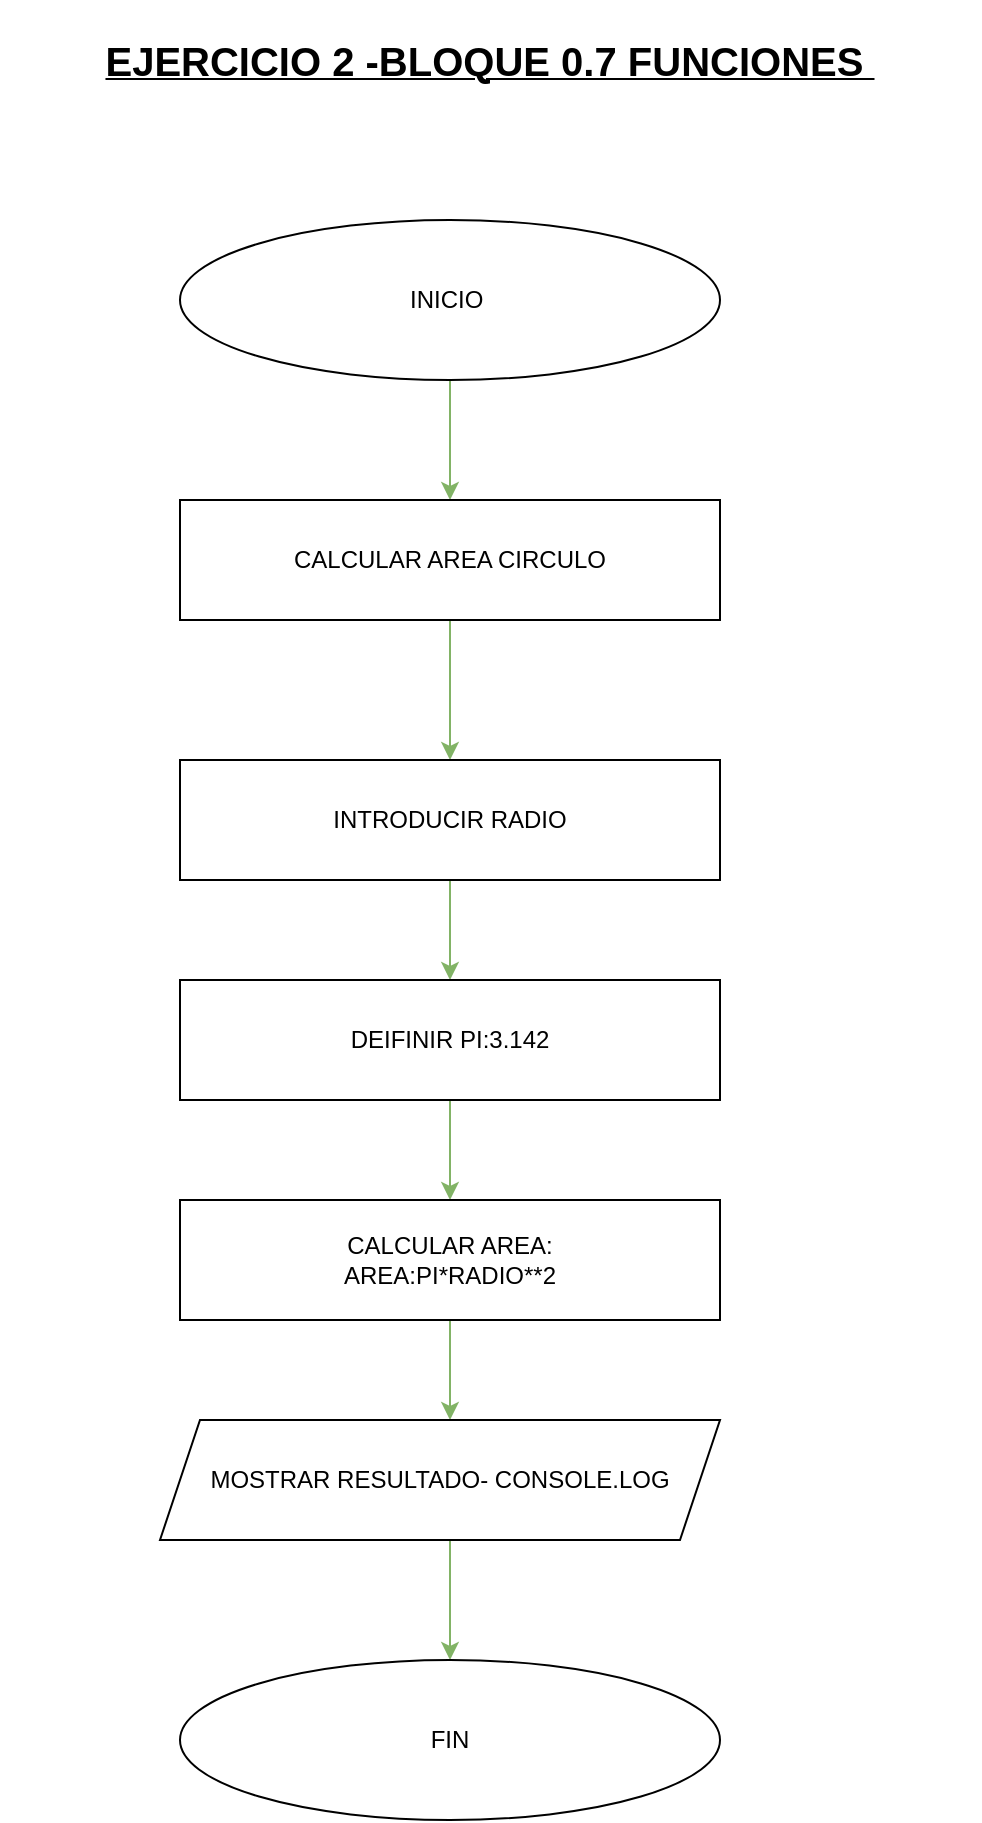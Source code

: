 <mxfile version="24.8.3">
  <diagram name="Página-1" id="1E35SbEjMTBIEaKsXdNN">
    <mxGraphModel dx="2074" dy="1146" grid="1" gridSize="10" guides="1" tooltips="1" connect="1" arrows="1" fold="1" page="1" pageScale="1" pageWidth="827" pageHeight="1169" math="0" shadow="0">
      <root>
        <mxCell id="0" />
        <mxCell id="1" parent="0" />
        <mxCell id="v6CqOVXgcVpG07NlfkmI-2" style="edgeStyle=orthogonalEdgeStyle;rounded=0;orthogonalLoop=1;jettySize=auto;html=1;fillColor=#d5e8d4;strokeColor=#82b366;exitX=0.5;exitY=1;exitDx=0;exitDy=0;" parent="1" source="JtJrpRm_SryzvuRWtB3y-2" target="v6CqOVXgcVpG07NlfkmI-3" edge="1">
          <mxGeometry relative="1" as="geometry">
            <mxPoint x="375" y="430" as="targetPoint" />
            <mxPoint x="375" y="360" as="sourcePoint" />
          </mxGeometry>
        </mxCell>
        <mxCell id="v6CqOVXgcVpG07NlfkmI-13" style="edgeStyle=orthogonalEdgeStyle;rounded=0;orthogonalLoop=1;jettySize=auto;html=1;fillColor=#d5e8d4;strokeColor=#82b366;" parent="1" source="v6CqOVXgcVpG07NlfkmI-3" edge="1">
          <mxGeometry relative="1" as="geometry">
            <mxPoint x="375" y="510" as="targetPoint" />
          </mxGeometry>
        </mxCell>
        <mxCell id="v6CqOVXgcVpG07NlfkmI-3" value="INTRODUCIR RADIO" style="rounded=0;whiteSpace=wrap;html=1;" parent="1" vertex="1">
          <mxGeometry x="240" y="400" width="270" height="60" as="geometry" />
        </mxCell>
        <mxCell id="v6CqOVXgcVpG07NlfkmI-11" style="edgeStyle=orthogonalEdgeStyle;rounded=0;orthogonalLoop=1;jettySize=auto;html=1;fillColor=#d5e8d4;strokeColor=#82b366;" parent="1" source="v6CqOVXgcVpG07NlfkmI-6" edge="1">
          <mxGeometry relative="1" as="geometry">
            <mxPoint x="375" y="620" as="targetPoint" />
          </mxGeometry>
        </mxCell>
        <mxCell id="v6CqOVXgcVpG07NlfkmI-6" value="DEIFINIR PI:3.142" style="rounded=0;whiteSpace=wrap;html=1;" parent="1" vertex="1">
          <mxGeometry x="240" y="510" width="270" height="60" as="geometry" />
        </mxCell>
        <mxCell id="v6CqOVXgcVpG07NlfkmI-12" style="edgeStyle=orthogonalEdgeStyle;rounded=0;orthogonalLoop=1;jettySize=auto;html=1;fillColor=#d5e8d4;strokeColor=#82b366;" parent="1" edge="1">
          <mxGeometry relative="1" as="geometry">
            <mxPoint x="375" y="680" as="sourcePoint" />
            <mxPoint x="375" y="730" as="targetPoint" />
          </mxGeometry>
        </mxCell>
        <mxCell id="v6CqOVXgcVpG07NlfkmI-17" style="edgeStyle=orthogonalEdgeStyle;rounded=0;orthogonalLoop=1;jettySize=auto;html=1;fillColor=#d5e8d4;strokeColor=#82b366;" parent="1" edge="1">
          <mxGeometry relative="1" as="geometry">
            <mxPoint x="375" y="850" as="targetPoint" />
            <mxPoint x="375" y="790" as="sourcePoint" />
          </mxGeometry>
        </mxCell>
        <mxCell id="v6CqOVXgcVpG07NlfkmI-16" value="CALCULAR AREA:&lt;div&gt;&lt;span style=&quot;background-color: initial;&quot;&gt;AREA:PI*RADIO**2&lt;/span&gt;&lt;/div&gt;" style="rounded=0;whiteSpace=wrap;html=1;" parent="1" vertex="1">
          <mxGeometry x="240" y="620" width="270" height="60" as="geometry" />
        </mxCell>
        <mxCell id="v6CqOVXgcVpG07NlfkmI-19" value="FIN" style="ellipse;whiteSpace=wrap;html=1;" parent="1" vertex="1">
          <mxGeometry x="240" y="850" width="270" height="80" as="geometry" />
        </mxCell>
        <mxCell id="JtJrpRm_SryzvuRWtB3y-5" style="edgeStyle=orthogonalEdgeStyle;rounded=0;orthogonalLoop=1;jettySize=auto;html=1;entryX=0.5;entryY=0;entryDx=0;entryDy=0;fillColor=#d5e8d4;strokeColor=#82b366;" edge="1" parent="1" source="JtJrpRm_SryzvuRWtB3y-1" target="JtJrpRm_SryzvuRWtB3y-2">
          <mxGeometry relative="1" as="geometry" />
        </mxCell>
        <mxCell id="JtJrpRm_SryzvuRWtB3y-1" value="INICIO&amp;nbsp;" style="ellipse;whiteSpace=wrap;html=1;" vertex="1" parent="1">
          <mxGeometry x="240" y="130" width="270" height="80" as="geometry" />
        </mxCell>
        <mxCell id="JtJrpRm_SryzvuRWtB3y-2" value="CALCULAR AREA CIRCULO" style="rounded=0;whiteSpace=wrap;html=1;" vertex="1" parent="1">
          <mxGeometry x="240" y="270" width="270" height="60" as="geometry" />
        </mxCell>
        <mxCell id="JtJrpRm_SryzvuRWtB3y-3" value="&lt;b&gt;&lt;u&gt;&lt;font style=&quot;font-size: 20px;&quot;&gt;EJERCICIO 2 -BLOQUE 0.7 FUNCIONES&amp;nbsp;&lt;/font&gt;&lt;/u&gt;&lt;/b&gt;" style="text;strokeColor=none;align=center;fillColor=none;html=1;verticalAlign=middle;whiteSpace=wrap;rounded=0;" vertex="1" parent="1">
          <mxGeometry x="150" y="20" width="490" height="60" as="geometry" />
        </mxCell>
        <mxCell id="JtJrpRm_SryzvuRWtB3y-4" value="MOSTRAR RESULTADO- CONSOLE.LOG" style="shape=parallelogram;perimeter=parallelogramPerimeter;whiteSpace=wrap;html=1;fixedSize=1;" vertex="1" parent="1">
          <mxGeometry x="230" y="730" width="280" height="60" as="geometry" />
        </mxCell>
      </root>
    </mxGraphModel>
  </diagram>
</mxfile>
